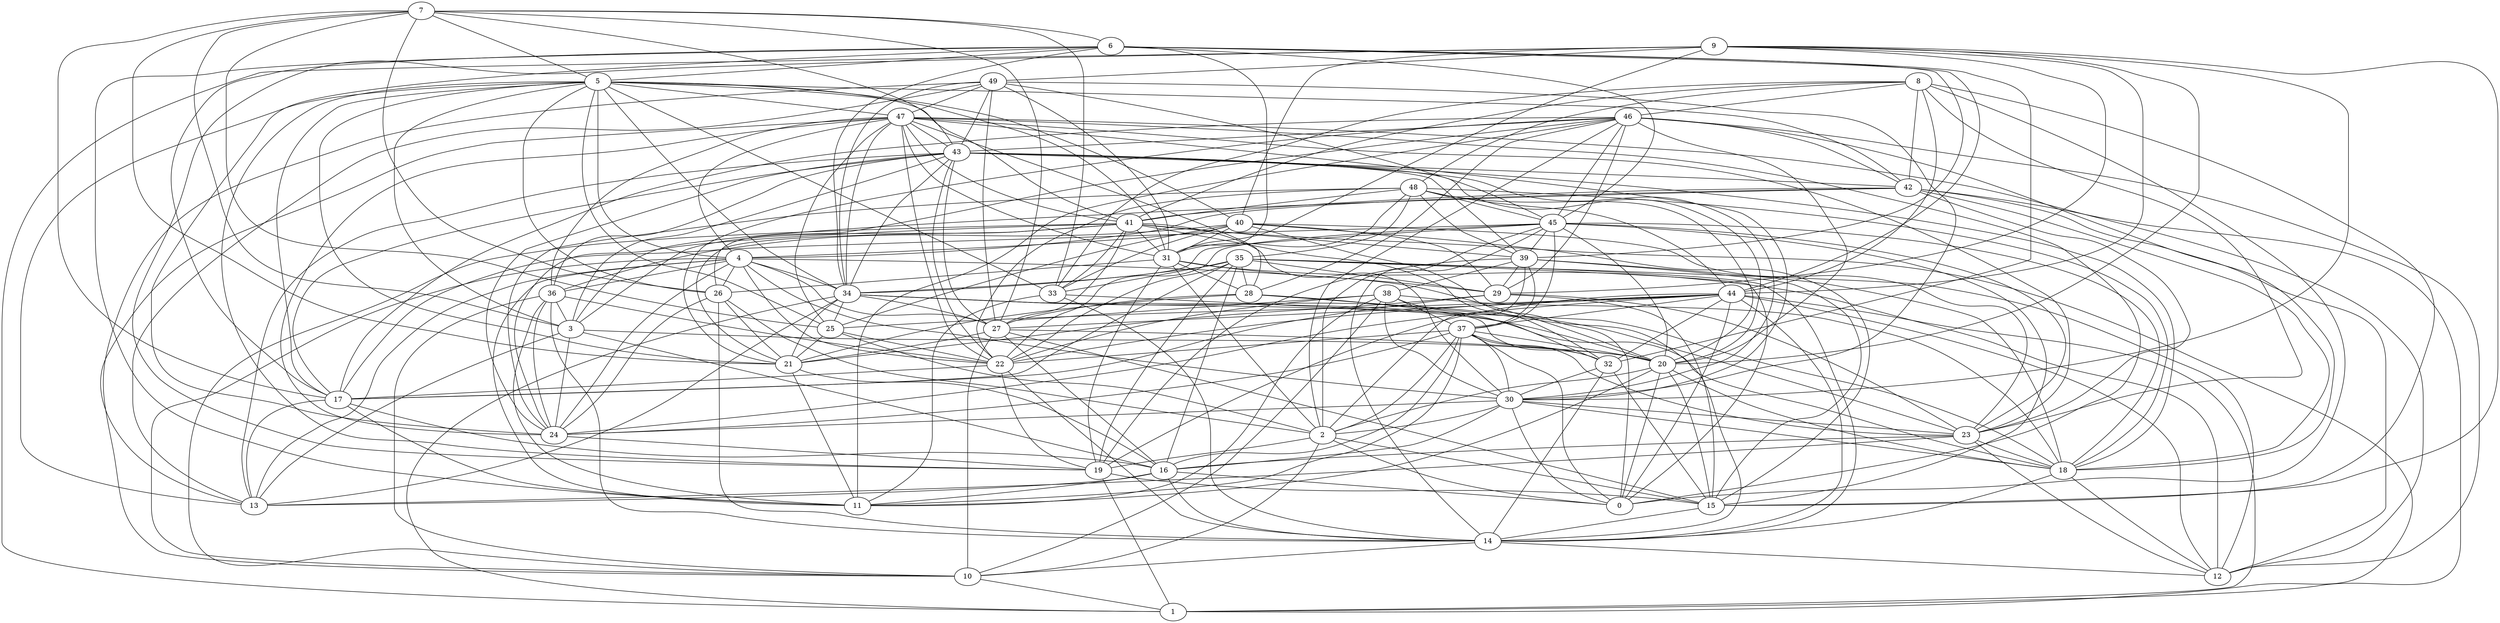 digraph GG_graph {

subgraph G_graph {
edge [color = black]
"16" -> "0" [dir = none]
"16" -> "13" [dir = none]
"16" -> "14" [dir = none]
"47" -> "28" [dir = none]
"47" -> "13" [dir = none]
"47" -> "4" [dir = none]
"47" -> "30" [dir = none]
"47" -> "25" [dir = none]
"4" -> "10" [dir = none]
"4" -> "30" [dir = none]
"4" -> "24" [dir = none]
"4" -> "20" [dir = none]
"4" -> "34" [dir = none]
"5" -> "33" [dir = none]
"5" -> "19" [dir = none]
"5" -> "3" [dir = none]
"5" -> "47" [dir = none]
"5" -> "4" [dir = none]
"5" -> "17" [dir = none]
"8" -> "42" [dir = none]
"8" -> "0" [dir = none]
"8" -> "46" [dir = none]
"8" -> "33" [dir = none]
"33" -> "18" [dir = none]
"20" -> "15" [dir = none]
"20" -> "18" [dir = none]
"20" -> "2" [dir = none]
"38" -> "32" [dir = none]
"38" -> "10" [dir = none]
"38" -> "30" [dir = none]
"38" -> "37" [dir = none]
"37" -> "16" [dir = none]
"37" -> "24" [dir = none]
"37" -> "11" [dir = none]
"37" -> "30" [dir = none]
"37" -> "20" [dir = none]
"37" -> "0" [dir = none]
"37" -> "32" [dir = none]
"24" -> "19" [dir = none]
"21" -> "11" [dir = none]
"23" -> "16" [dir = none]
"23" -> "12" [dir = none]
"23" -> "13" [dir = none]
"26" -> "21" [dir = none]
"32" -> "30" [dir = none]
"32" -> "15" [dir = none]
"32" -> "14" [dir = none]
"46" -> "43" [dir = none]
"46" -> "20" [dir = none]
"46" -> "45" [dir = none]
"46" -> "26" [dir = none]
"46" -> "28" [dir = none]
"46" -> "18" [dir = none]
"46" -> "21" [dir = none]
"46" -> "11" [dir = none]
"10" -> "1" [dir = none]
"7" -> "6" [dir = none]
"7" -> "33" [dir = none]
"7" -> "3" [dir = none]
"7" -> "17" [dir = none]
"7" -> "27" [dir = none]
"41" -> "1" [dir = none]
"41" -> "31" [dir = none]
"41" -> "10" [dir = none]
"41" -> "32" [dir = none]
"41" -> "24" [dir = none]
"28" -> "27" [dir = none]
"28" -> "20" [dir = none]
"28" -> "21" [dir = none]
"45" -> "39" [dir = none]
"45" -> "20" [dir = none]
"45" -> "2" [dir = none]
"6" -> "24" [dir = none]
"6" -> "17" [dir = none]
"6" -> "31" [dir = none]
"6" -> "32" [dir = none]
"6" -> "5" [dir = none]
"6" -> "45" [dir = none]
"30" -> "16" [dir = none]
"3" -> "24" [dir = none]
"3" -> "13" [dir = none]
"3" -> "16" [dir = none]
"3" -> "20" [dir = none]
"36" -> "3" [dir = none]
"36" -> "24" [dir = none]
"36" -> "14" [dir = none]
"22" -> "14" [dir = none]
"9" -> "19" [dir = none]
"9" -> "31" [dir = none]
"9" -> "15" [dir = none]
"9" -> "30" [dir = none]
"9" -> "20" [dir = none]
"18" -> "12" [dir = none]
"48" -> "41" [dir = none]
"48" -> "24" [dir = none]
"48" -> "20" [dir = none]
"48" -> "35" [dir = none]
"39" -> "18" [dir = none]
"39" -> "29" [dir = none]
"39" -> "19" [dir = none]
"29" -> "21" [dir = none]
"17" -> "13" [dir = none]
"17" -> "16" [dir = none]
"40" -> "25" [dir = none]
"40" -> "31" [dir = none]
"40" -> "0" [dir = none]
"40" -> "15" [dir = none]
"40" -> "29" [dir = none]
"40" -> "33" [dir = none]
"15" -> "14" [dir = none]
"42" -> "18" [dir = none]
"42" -> "3" [dir = none]
"42" -> "1" [dir = none]
"42" -> "23" [dir = none]
"49" -> "13" [dir = none]
"49" -> "34" [dir = none]
"49" -> "30" [dir = none]
"49" -> "10" [dir = none]
"25" -> "21" [dir = none]
"2" -> "10" [dir = none]
"2" -> "15" [dir = none]
"43" -> "22" [dir = none]
"43" -> "27" [dir = none]
"43" -> "42" [dir = none]
"43" -> "34" [dir = none]
"43" -> "13" [dir = none]
"31" -> "26" [dir = none]
"31" -> "28" [dir = none]
"31" -> "29" [dir = none]
"35" -> "29" [dir = none]
"35" -> "28" [dir = none]
"35" -> "17" [dir = none]
"35" -> "34" [dir = none]
"35" -> "22" [dir = none]
"44" -> "19" [dir = none]
"44" -> "27" [dir = none]
"44" -> "24" [dir = none]
"44" -> "37" [dir = none]
"44" -> "14" [dir = none]
"44" -> "0" [dir = none]
"34" -> "23" [dir = none]
"34" -> "21" [dir = none]
"34" -> "32" [dir = none]
"34" -> "1" [dir = none]
"34" -> "27" [dir = none]
"14" -> "10" [dir = none]
"14" -> "12" [dir = none]
"19" -> "15" [dir = none]
"45" -> "17" [dir = none]
"36" -> "10" [dir = none]
"19" -> "1" [dir = none]
"5" -> "42" [dir = none]
"46" -> "2" [dir = none]
"26" -> "14" [dir = none]
"38" -> "27" [dir = none]
"9" -> "40" [dir = none]
"45" -> "14" [dir = none]
"49" -> "47" [dir = none]
"28" -> "14" [dir = none]
"5" -> "34" [dir = none]
"45" -> "18" [dir = none]
"45" -> "23" [dir = none]
"49" -> "31" [dir = none]
"42" -> "12" [dir = none]
"25" -> "22" [dir = none]
"27" -> "15" [dir = none]
"43" -> "30" [dir = none]
"41" -> "21" [dir = none]
"41" -> "33" [dir = none]
"44" -> "25" [dir = none]
"27" -> "10" [dir = none]
"48" -> "44" [dir = none]
"31" -> "12" [dir = none]
"44" -> "22" [dir = none]
"42" -> "41" [dir = none]
"48" -> "39" [dir = none]
"38" -> "11" [dir = none]
"47" -> "31" [dir = none]
"34" -> "25" [dir = none]
"4" -> "22" [dir = none]
"5" -> "21" [dir = none]
"39" -> "38" [dir = none]
"43" -> "3" [dir = none]
"35" -> "14" [dir = none]
"43" -> "36" [dir = none]
"44" -> "1" [dir = none]
"36" -> "22" [dir = none]
"7" -> "5" [dir = none]
"29" -> "17" [dir = none]
"5" -> "26" [dir = none]
"41" -> "30" [dir = none]
"35" -> "16" [dir = none]
"34" -> "18" [dir = none]
"22" -> "17" [dir = none]
"9" -> "1" [dir = none]
"42" -> "4" [dir = none]
"35" -> "0" [dir = none]
"46" -> "29" [dir = none]
"4" -> "27" [dir = none]
"27" -> "20" [dir = none]
"31" -> "19" [dir = none]
"47" -> "12" [dir = none]
"2" -> "19" [dir = none]
"4" -> "11" [dir = none]
"41" -> "27" [dir = none]
"8" -> "41" [dir = none]
"27" -> "16" [dir = none]
"35" -> "19" [dir = none]
"30" -> "23" [dir = none]
"46" -> "17" [dir = none]
"38" -> "18" [dir = none]
"46" -> "42" [dir = none]
"8" -> "48" [dir = none]
"7" -> "25" [dir = none]
"5" -> "41" [dir = none]
"7" -> "26" [dir = none]
"30" -> "2" [dir = none]
"26" -> "2" [dir = none]
"2" -> "0" [dir = none]
"43" -> "24" [dir = none]
"29" -> "15" [dir = none]
"9" -> "49" [dir = none]
"47" -> "43" [dir = none]
"30" -> "0" [dir = none]
"47" -> "0" [dir = none]
"4" -> "26" [dir = none]
"45" -> "37" [dir = none]
"49" -> "43" [dir = none]
"4" -> "13" [dir = none]
"37" -> "22" [dir = none]
"23" -> "18" [dir = none]
"48" -> "22" [dir = none]
"33" -> "11" [dir = none]
"40" -> "36" [dir = none]
"29" -> "23" [dir = none]
"36" -> "11" [dir = none]
"49" -> "45" [dir = none]
"48" -> "45" [dir = none]
"47" -> "23" [dir = none]
"6" -> "11" [dir = none]
"5" -> "31" [dir = none]
"49" -> "27" [dir = none]
"39" -> "15" [dir = none]
"41" -> "39" [dir = none]
"7" -> "43" [dir = none]
"8" -> "15" [dir = none]
"35" -> "33" [dir = none]
"48" -> "18" [dir = none]
"35" -> "12" [dir = none]
"9" -> "29" [dir = none]
"47" -> "36" [dir = none]
"46" -> "12" [dir = none]
"20" -> "0" [dir = none]
"4" -> "36" [dir = none]
"47" -> "24" [dir = none]
"8" -> "23" [dir = none]
"30" -> "18" [dir = none]
"37" -> "23" [dir = none]
"43" -> "20" [dir = none]
"44" -> "32" [dir = none]
"41" -> "3" [dir = none]
"43" -> "39" [dir = none]
"31" -> "2" [dir = none]
"43" -> "18" [dir = none]
"6" -> "44" [dir = none]
"43" -> "17" [dir = none]
"39" -> "2" [dir = none]
"9" -> "44" [dir = none]
"17" -> "11" [dir = none]
"7" -> "21" [dir = none]
"40" -> "4" [dir = none]
"18" -> "14" [dir = none]
"22" -> "19" [dir = none]
"21" -> "16" [dir = none]
"45" -> "15" [dir = none]
"5" -> "40" [dir = none]
"27" -> "21" [dir = none]
"39" -> "37" [dir = none]
"45" -> "22" [dir = none]
"47" -> "41" [dir = none]
"30" -> "24" [dir = none]
"16" -> "11" [dir = none]
"6" -> "34" [dir = none]
"6" -> "39" [dir = none]
"45" -> "34" [dir = none]
"5" -> "13" [dir = none]
"48" -> "31" [dir = none]
"38" -> "22" [dir = none]
"25" -> "2" [dir = none]
"47" -> "34" [dir = none]
"47" -> "22" [dir = none]
"26" -> "24" [dir = none]
"34" -> "13" [dir = none]
"33" -> "14" [dir = none]
"40" -> "23" [dir = none]
"37" -> "2" [dir = none]
"5" -> "25" [dir = none]
"20" -> "11" [dir = none]
"44" -> "12" [dir = none]
"8" -> "44" [dir = none]
}

}
